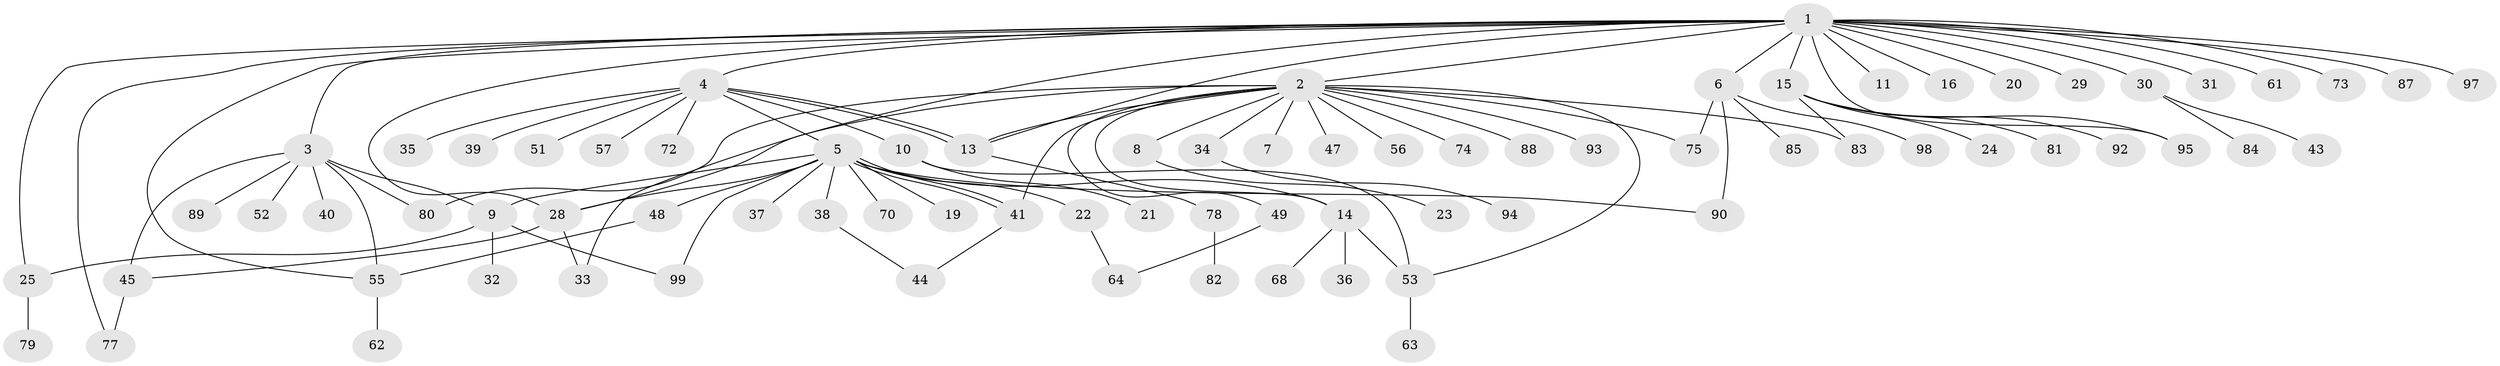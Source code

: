 // Generated by graph-tools (version 1.1) at 2025/23/03/03/25 07:23:53]
// undirected, 78 vertices, 102 edges
graph export_dot {
graph [start="1"]
  node [color=gray90,style=filled];
  1 [super="+12"];
  2 [super="+27"];
  3 [super="+91"];
  4 [super="+26"];
  5 [super="+18"];
  6 [super="+69"];
  7;
  8 [super="+60"];
  9 [super="+42"];
  10 [super="+46"];
  11;
  13 [super="+54"];
  14 [super="+17"];
  15 [super="+50"];
  16;
  19;
  20;
  21;
  22;
  23;
  24;
  25 [super="+76"];
  28 [super="+58"];
  29;
  30 [super="+59"];
  31;
  32;
  33;
  34;
  35;
  36;
  37;
  38;
  39;
  40;
  41 [super="+96"];
  43;
  44;
  45 [super="+67"];
  47;
  48;
  49 [super="+66"];
  51;
  52;
  53;
  55 [super="+65"];
  56;
  57;
  61;
  62 [super="+71"];
  63;
  64;
  68;
  70;
  72;
  73;
  74;
  75;
  77 [super="+86"];
  78;
  79;
  80;
  81;
  82;
  83;
  84;
  85;
  87;
  88;
  89;
  90;
  92;
  93;
  94;
  95;
  97;
  98;
  99;
  1 -- 2 [weight=2];
  1 -- 3;
  1 -- 4;
  1 -- 6 [weight=2];
  1 -- 11;
  1 -- 13;
  1 -- 16;
  1 -- 20;
  1 -- 28;
  1 -- 55;
  1 -- 61;
  1 -- 73 [weight=2];
  1 -- 87 [weight=2];
  1 -- 97;
  1 -- 33;
  1 -- 77;
  1 -- 15;
  1 -- 31;
  1 -- 29;
  1 -- 30;
  1 -- 95;
  1 -- 25;
  2 -- 7;
  2 -- 8;
  2 -- 14;
  2 -- 28;
  2 -- 34;
  2 -- 41 [weight=2];
  2 -- 47;
  2 -- 49;
  2 -- 53;
  2 -- 56;
  2 -- 74;
  2 -- 75;
  2 -- 80;
  2 -- 83;
  2 -- 88;
  2 -- 93;
  2 -- 13;
  3 -- 40;
  3 -- 45;
  3 -- 52;
  3 -- 80;
  3 -- 89;
  3 -- 9;
  3 -- 55;
  4 -- 5 [weight=2];
  4 -- 10;
  4 -- 13;
  4 -- 13;
  4 -- 35;
  4 -- 39;
  4 -- 57;
  4 -- 72;
  4 -- 51;
  5 -- 9;
  5 -- 19;
  5 -- 22;
  5 -- 37;
  5 -- 38;
  5 -- 41;
  5 -- 41;
  5 -- 48;
  5 -- 90;
  5 -- 99;
  5 -- 70;
  5 -- 14;
  5 -- 28;
  6 -- 75;
  6 -- 85;
  6 -- 90;
  6 -- 98;
  8 -- 23;
  9 -- 25;
  9 -- 32;
  9 -- 99;
  10 -- 21;
  10 -- 53;
  13 -- 78;
  14 -- 36;
  14 -- 53;
  14 -- 68;
  15 -- 24;
  15 -- 81;
  15 -- 83;
  15 -- 92;
  15 -- 95;
  22 -- 64;
  25 -- 79;
  28 -- 33;
  28 -- 45;
  30 -- 43;
  30 -- 84;
  34 -- 94;
  38 -- 44;
  41 -- 44;
  45 -- 77;
  48 -- 55;
  49 -- 64;
  53 -- 63;
  55 -- 62;
  78 -- 82;
}
